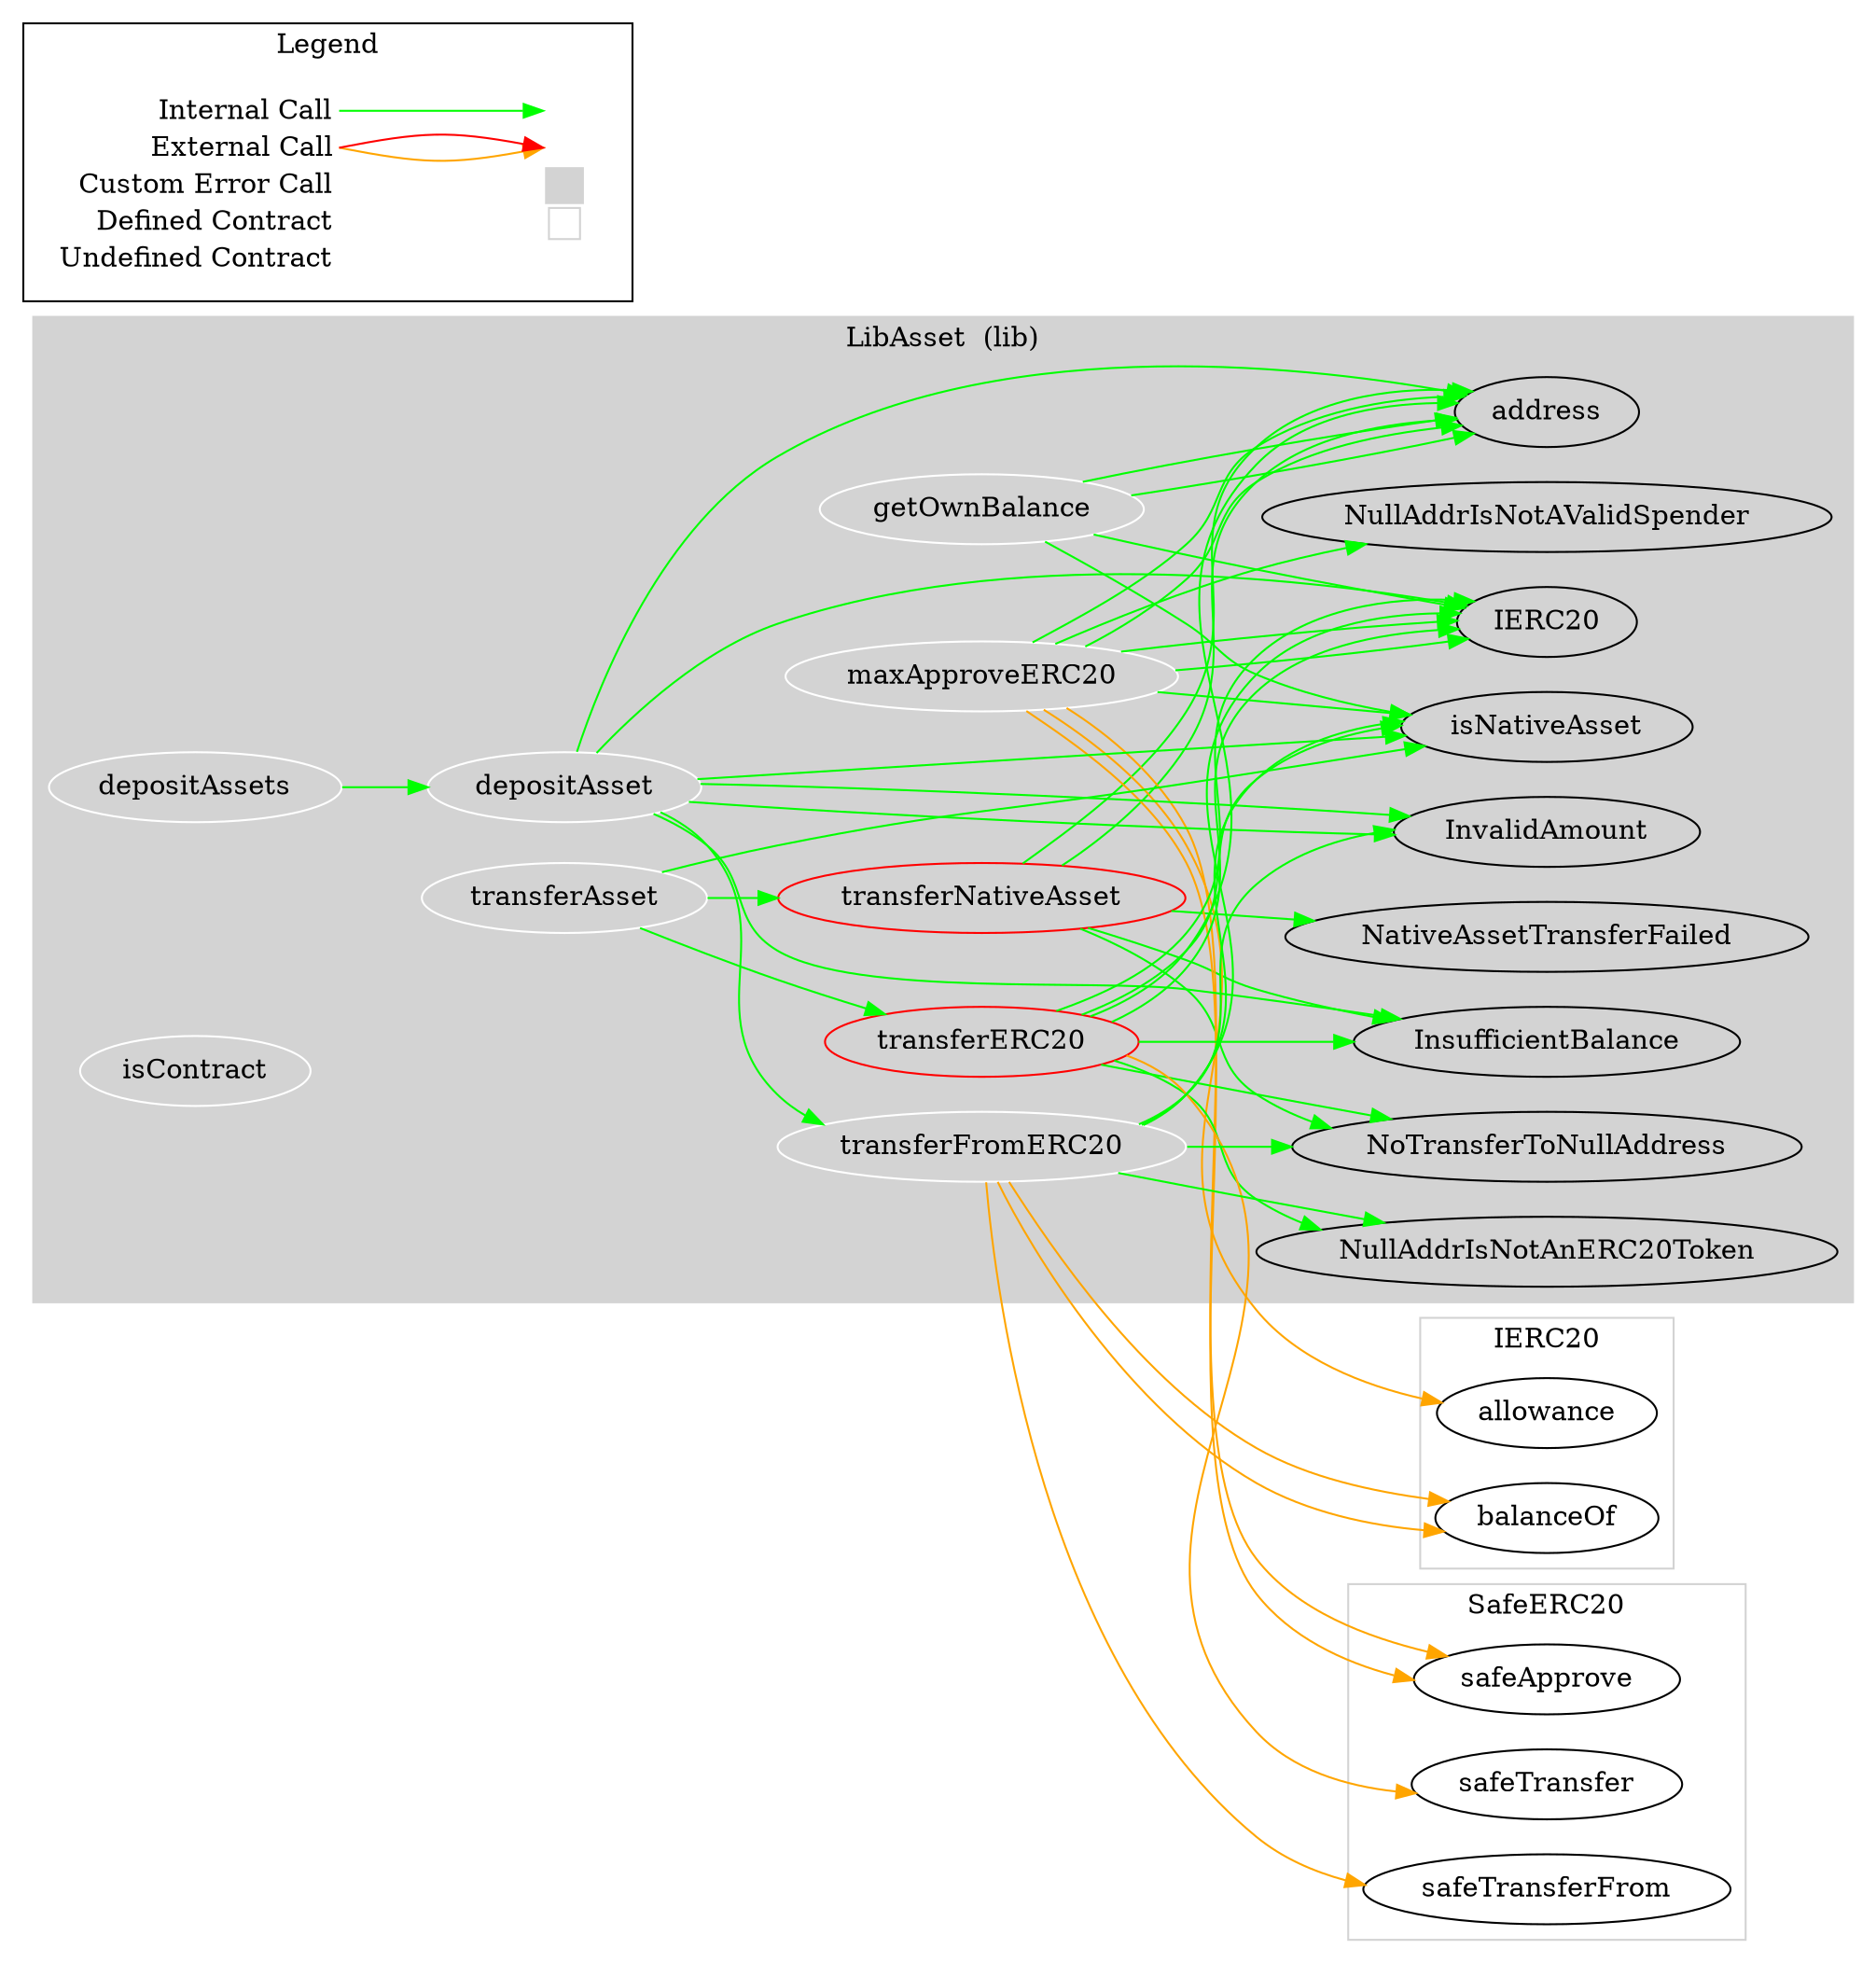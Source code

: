 digraph G {
  graph [ ratio = "auto", page = "100", compound =true ];
subgraph "clusterLibAsset" {
  graph [ label = "LibAsset  (lib)", color = "lightgray", style = "filled", bgcolor = "lightgray" ];
  "LibAsset.getOwnBalance" [ label = "getOwnBalance", color = "white" ];
  "LibAsset.transferNativeAsset" [ label = "transferNativeAsset", color = "red" ];
  "LibAsset.maxApproveERC20" [ label = "maxApproveERC20", color = "white" ];
  "LibAsset.transferERC20" [ label = "transferERC20", color = "red" ];
  "LibAsset.transferFromERC20" [ label = "transferFromERC20", color = "white" ];
  "LibAsset.depositAsset" [ label = "depositAsset", color = "white" ];
  "LibAsset.depositAssets" [ label = "depositAssets", color = "white" ];
  "LibAsset.isNativeAsset" [ label = "isNativeAsset" ];
  "LibAsset.transferAsset" [ label = "transferAsset", color = "white" ];
  "LibAsset.isContract" [ label = "isContract", color = "white" ];
  "LibAsset.address" [ label = "address" ];
  "LibAsset.IERC20" [ label = "IERC20" ];
  "LibAsset.NoTransferToNullAddress" [ label = "NoTransferToNullAddress" ];
  "LibAsset.InsufficientBalance" [ label = "InsufficientBalance" ];
  "LibAsset.NativeAssetTransferFailed" [ label = "NativeAssetTransferFailed" ];
  "LibAsset.NullAddrIsNotAValidSpender" [ label = "NullAddrIsNotAValidSpender" ];
  "LibAsset.NullAddrIsNotAnERC20Token" [ label = "NullAddrIsNotAnERC20Token" ];
  "LibAsset.InvalidAmount" [ label = "InvalidAmount" ];
}

subgraph "clusterIERC20" {
  graph [ label = "IERC20", color = "lightgray" ];
  "IERC20.allowance" [ label = "allowance" ];
  "IERC20.balanceOf" [ label = "balanceOf" ];
}

subgraph "clusterSafeERC20" {
  graph [ label = "SafeERC20", color = "lightgray" ];
  "SafeERC20.safeApprove" [ label = "safeApprove" ];
  "SafeERC20.safeTransfer" [ label = "safeTransfer" ];
  "SafeERC20.safeTransferFrom" [ label = "safeTransferFrom" ];
}

  "LibAsset.getOwnBalance";
  "LibAsset.isNativeAsset";
  "LibAsset.address";
  "LibAsset.IERC20";
  "LibAsset.transferNativeAsset";
  "LibAsset.NoTransferToNullAddress";
  "LibAsset.InsufficientBalance";
  "LibAsset.NativeAssetTransferFailed";
  "LibAsset.maxApproveERC20";
  "LibAsset.NullAddrIsNotAValidSpender";
  "IERC20.allowance";
  "SafeERC20.safeApprove";
  "LibAsset.transferERC20";
  "LibAsset.NullAddrIsNotAnERC20Token";
  "SafeERC20.safeTransfer";
  "LibAsset.transferFromERC20";
  "IERC20.balanceOf";
  "SafeERC20.safeTransferFrom";
  "LibAsset.InvalidAmount";
  "LibAsset.depositAsset";
  "LibAsset.depositAssets";
  "LibAsset.transferAsset";
  "LibAsset.getOwnBalance" -> "LibAsset.isNativeAsset" [ color = "green" ];
  "LibAsset.getOwnBalance" -> "LibAsset.address" [ color = "green" ];
  "LibAsset.getOwnBalance" -> "LibAsset.IERC20" [ color = "green" ];
  "LibAsset.getOwnBalance" -> "LibAsset.address" [ color = "green" ];
  "LibAsset.transferNativeAsset" -> "LibAsset.NoTransferToNullAddress" [ color = "green" ];
  "LibAsset.transferNativeAsset" -> "LibAsset.address" [ color = "green" ];
  "LibAsset.transferNativeAsset" -> "LibAsset.InsufficientBalance" [ color = "green" ];
  "LibAsset.transferNativeAsset" -> "LibAsset.address" [ color = "green" ];
  "LibAsset.transferNativeAsset" -> "LibAsset.NativeAssetTransferFailed" [ color = "green" ];
  "LibAsset.maxApproveERC20" -> "LibAsset.isNativeAsset" [ color = "green" ];
  "LibAsset.maxApproveERC20" -> "LibAsset.address" [ color = "green" ];
  "LibAsset.maxApproveERC20" -> "LibAsset.NullAddrIsNotAValidSpender" [ color = "green" ];
  "LibAsset.maxApproveERC20" -> "IERC20.allowance" [ color = "orange" ];
  "LibAsset.maxApproveERC20" -> "LibAsset.address" [ color = "green" ];
  "LibAsset.maxApproveERC20" -> "SafeERC20.safeApprove" [ color = "orange" ];
  "LibAsset.maxApproveERC20" -> "LibAsset.IERC20" [ color = "green" ];
  "LibAsset.maxApproveERC20" -> "SafeERC20.safeApprove" [ color = "orange" ];
  "LibAsset.maxApproveERC20" -> "LibAsset.IERC20" [ color = "green" ];
  "LibAsset.transferERC20" -> "LibAsset.isNativeAsset" [ color = "green" ];
  "LibAsset.transferERC20" -> "LibAsset.NullAddrIsNotAnERC20Token" [ color = "green" ];
  "LibAsset.transferERC20" -> "LibAsset.NoTransferToNullAddress" [ color = "green" ];
  "LibAsset.transferERC20" -> "LibAsset.IERC20" [ color = "green" ];
  "LibAsset.transferERC20" -> "LibAsset.address" [ color = "green" ];
  "LibAsset.transferERC20" -> "LibAsset.InsufficientBalance" [ color = "green" ];
  "LibAsset.transferERC20" -> "SafeERC20.safeTransfer" [ color = "orange" ];
  "LibAsset.transferERC20" -> "LibAsset.IERC20" [ color = "green" ];
  "LibAsset.transferFromERC20" -> "LibAsset.isNativeAsset" [ color = "green" ];
  "LibAsset.transferFromERC20" -> "LibAsset.NullAddrIsNotAnERC20Token" [ color = "green" ];
  "LibAsset.transferFromERC20" -> "LibAsset.NoTransferToNullAddress" [ color = "green" ];
  "LibAsset.transferFromERC20" -> "LibAsset.IERC20" [ color = "green" ];
  "LibAsset.transferFromERC20" -> "IERC20.balanceOf" [ color = "orange" ];
  "LibAsset.transferFromERC20" -> "SafeERC20.safeTransferFrom" [ color = "orange" ];
  "LibAsset.transferFromERC20" -> "IERC20.balanceOf" [ color = "orange" ];
  "LibAsset.transferFromERC20" -> "LibAsset.InvalidAmount" [ color = "green" ];
  "LibAsset.depositAsset" -> "LibAsset.InvalidAmount" [ color = "green" ];
  "LibAsset.depositAsset" -> "LibAsset.isNativeAsset" [ color = "green" ];
  "LibAsset.depositAsset" -> "LibAsset.InvalidAmount" [ color = "green" ];
  "LibAsset.depositAsset" -> "LibAsset.IERC20" [ color = "green" ];
  "LibAsset.depositAsset" -> "LibAsset.InsufficientBalance" [ color = "green" ];
  "LibAsset.depositAsset" -> "LibAsset.transferFromERC20" [ color = "green" ];
  "LibAsset.depositAsset" -> "LibAsset.address" [ color = "green" ];
  "LibAsset.depositAssets" -> "LibAsset.depositAsset" [ color = "green" ];
  "LibAsset.transferAsset" -> "LibAsset.isNativeAsset" [ color = "green" ];
  "LibAsset.transferAsset" -> "LibAsset.transferNativeAsset" [ color = "green" ];
  "LibAsset.transferAsset" -> "LibAsset.transferERC20" [ color = "green" ];


rankdir=LR
node [shape=plaintext]
subgraph cluster_01 { 
label = "Legend";
key [label=<<table border="0" cellpadding="2" cellspacing="0" cellborder="0">
  <tr><td align="right" port="i1">Internal Call</td></tr>
  <tr><td align="right" port="i2">External Call</td></tr>
  <tr><td align="right" port="i2">Custom Error Call</td></tr>
  <tr><td align="right" port="i3">Defined Contract</td></tr>
  <tr><td align="right" port="i4">Undefined Contract</td></tr>
  </table>>]
key2 [label=<<table border="0" cellpadding="2" cellspacing="0" cellborder="0">
  <tr><td port="i1">&nbsp;&nbsp;&nbsp;</td></tr>
  <tr><td port="i2">&nbsp;&nbsp;&nbsp;</td></tr>
  <tr><td port="i3" bgcolor="lightgray">&nbsp;&nbsp;&nbsp;</td></tr>
  <tr><td port="i4">
    <table border="1" cellborder="0" cellspacing="0" cellpadding="7" color="lightgray">
      <tr>
       <td></td>
      </tr>
     </table>
  </td></tr>
  </table>>]
key:i1:e -> key2:i1:w [color="green"]
key:i2:e -> key2:i2:w [color="orange"]
key:i2:e -> key2:i2:w [color="red"]
}
}

